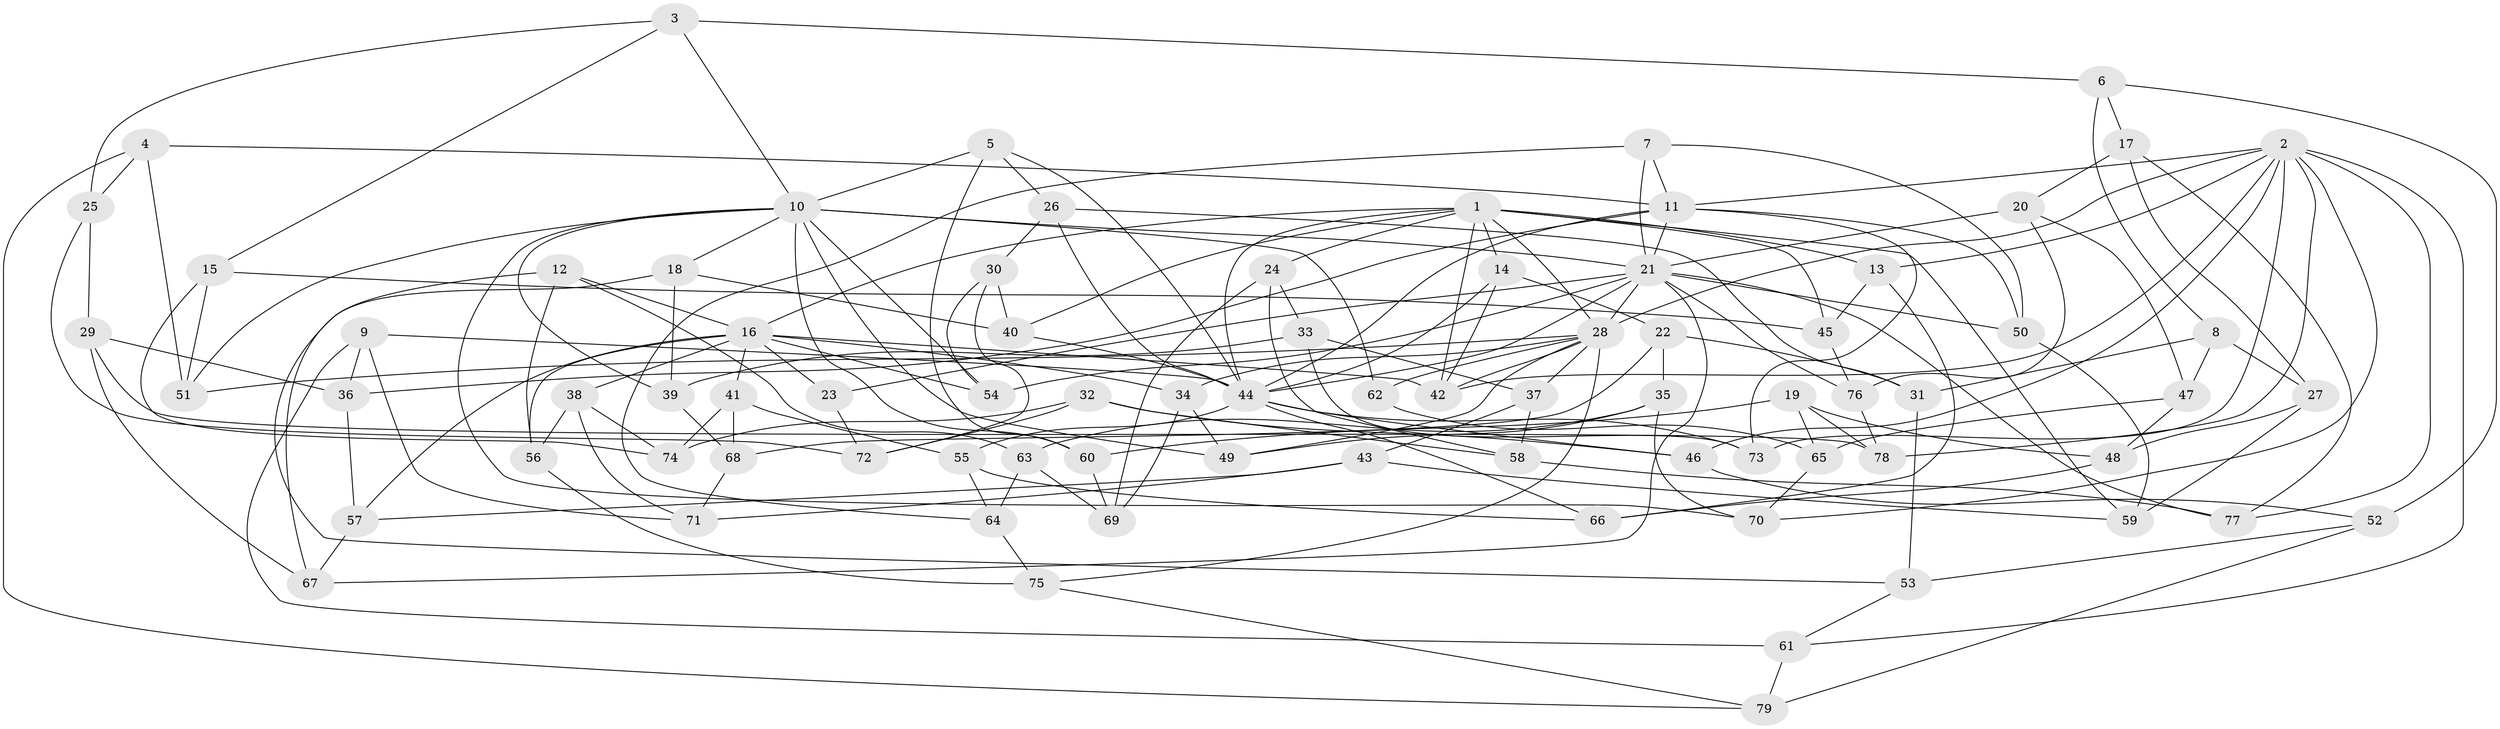 // original degree distribution, {4: 1.0}
// Generated by graph-tools (version 1.1) at 2025/53/03/04/25 22:53:57]
// undirected, 79 vertices, 183 edges
graph export_dot {
  node [color=gray90,style=filled];
  1;
  2;
  3;
  4;
  5;
  6;
  7;
  8;
  9;
  10;
  11;
  12;
  13;
  14;
  15;
  16;
  17;
  18;
  19;
  20;
  21;
  22;
  23;
  24;
  25;
  26;
  27;
  28;
  29;
  30;
  31;
  32;
  33;
  34;
  35;
  36;
  37;
  38;
  39;
  40;
  41;
  42;
  43;
  44;
  45;
  46;
  47;
  48;
  49;
  50;
  51;
  52;
  53;
  54;
  55;
  56;
  57;
  58;
  59;
  60;
  61;
  62;
  63;
  64;
  65;
  66;
  67;
  68;
  69;
  70;
  71;
  72;
  73;
  74;
  75;
  76;
  77;
  78;
  79;
  1 -- 13 [weight=1.0];
  1 -- 14 [weight=1.0];
  1 -- 16 [weight=1.0];
  1 -- 24 [weight=1.0];
  1 -- 28 [weight=1.0];
  1 -- 40 [weight=1.0];
  1 -- 42 [weight=1.0];
  1 -- 44 [weight=1.0];
  1 -- 45 [weight=1.0];
  1 -- 59 [weight=1.0];
  2 -- 11 [weight=1.0];
  2 -- 13 [weight=1.0];
  2 -- 28 [weight=1.0];
  2 -- 42 [weight=1.0];
  2 -- 46 [weight=1.0];
  2 -- 61 [weight=1.0];
  2 -- 70 [weight=1.0];
  2 -- 73 [weight=1.0];
  2 -- 77 [weight=1.0];
  2 -- 78 [weight=1.0];
  3 -- 6 [weight=1.0];
  3 -- 10 [weight=1.0];
  3 -- 15 [weight=1.0];
  3 -- 25 [weight=1.0];
  4 -- 11 [weight=1.0];
  4 -- 25 [weight=1.0];
  4 -- 51 [weight=1.0];
  4 -- 79 [weight=1.0];
  5 -- 10 [weight=1.0];
  5 -- 26 [weight=1.0];
  5 -- 44 [weight=1.0];
  5 -- 60 [weight=1.0];
  6 -- 8 [weight=1.0];
  6 -- 17 [weight=1.0];
  6 -- 52 [weight=1.0];
  7 -- 11 [weight=1.0];
  7 -- 21 [weight=1.0];
  7 -- 50 [weight=1.0];
  7 -- 64 [weight=1.0];
  8 -- 27 [weight=1.0];
  8 -- 31 [weight=1.0];
  8 -- 47 [weight=1.0];
  9 -- 36 [weight=1.0];
  9 -- 44 [weight=1.0];
  9 -- 61 [weight=1.0];
  9 -- 71 [weight=1.0];
  10 -- 18 [weight=1.0];
  10 -- 21 [weight=1.0];
  10 -- 39 [weight=1.0];
  10 -- 49 [weight=1.0];
  10 -- 51 [weight=1.0];
  10 -- 54 [weight=1.0];
  10 -- 60 [weight=1.0];
  10 -- 62 [weight=2.0];
  10 -- 70 [weight=1.0];
  11 -- 21 [weight=1.0];
  11 -- 36 [weight=1.0];
  11 -- 44 [weight=1.0];
  11 -- 50 [weight=1.0];
  11 -- 73 [weight=1.0];
  12 -- 16 [weight=1.0];
  12 -- 53 [weight=1.0];
  12 -- 56 [weight=1.0];
  12 -- 63 [weight=1.0];
  13 -- 45 [weight=1.0];
  13 -- 66 [weight=1.0];
  14 -- 22 [weight=1.0];
  14 -- 42 [weight=1.0];
  14 -- 44 [weight=1.0];
  15 -- 45 [weight=1.0];
  15 -- 51 [weight=1.0];
  15 -- 74 [weight=1.0];
  16 -- 23 [weight=2.0];
  16 -- 34 [weight=1.0];
  16 -- 38 [weight=1.0];
  16 -- 41 [weight=1.0];
  16 -- 42 [weight=2.0];
  16 -- 54 [weight=1.0];
  16 -- 56 [weight=1.0];
  16 -- 57 [weight=1.0];
  17 -- 20 [weight=1.0];
  17 -- 27 [weight=1.0];
  17 -- 77 [weight=1.0];
  18 -- 39 [weight=1.0];
  18 -- 40 [weight=1.0];
  18 -- 67 [weight=1.0];
  19 -- 48 [weight=1.0];
  19 -- 60 [weight=1.0];
  19 -- 65 [weight=1.0];
  19 -- 78 [weight=1.0];
  20 -- 21 [weight=1.0];
  20 -- 47 [weight=1.0];
  20 -- 76 [weight=1.0];
  21 -- 23 [weight=1.0];
  21 -- 28 [weight=1.0];
  21 -- 44 [weight=1.0];
  21 -- 50 [weight=1.0];
  21 -- 54 [weight=1.0];
  21 -- 67 [weight=1.0];
  21 -- 76 [weight=1.0];
  21 -- 77 [weight=1.0];
  22 -- 31 [weight=1.0];
  22 -- 35 [weight=1.0];
  22 -- 68 [weight=1.0];
  23 -- 72 [weight=1.0];
  24 -- 33 [weight=1.0];
  24 -- 58 [weight=1.0];
  24 -- 69 [weight=1.0];
  25 -- 29 [weight=1.0];
  25 -- 72 [weight=1.0];
  26 -- 30 [weight=1.0];
  26 -- 31 [weight=1.0];
  26 -- 44 [weight=1.0];
  27 -- 48 [weight=1.0];
  27 -- 59 [weight=1.0];
  28 -- 34 [weight=1.0];
  28 -- 37 [weight=1.0];
  28 -- 42 [weight=1.0];
  28 -- 49 [weight=1.0];
  28 -- 51 [weight=1.0];
  28 -- 62 [weight=1.0];
  28 -- 75 [weight=1.0];
  29 -- 36 [weight=1.0];
  29 -- 67 [weight=1.0];
  29 -- 78 [weight=1.0];
  30 -- 40 [weight=1.0];
  30 -- 54 [weight=1.0];
  30 -- 72 [weight=1.0];
  31 -- 53 [weight=1.0];
  32 -- 46 [weight=1.0];
  32 -- 58 [weight=1.0];
  32 -- 72 [weight=1.0];
  32 -- 74 [weight=1.0];
  33 -- 37 [weight=1.0];
  33 -- 39 [weight=1.0];
  33 -- 73 [weight=1.0];
  34 -- 49 [weight=1.0];
  34 -- 69 [weight=1.0];
  35 -- 49 [weight=1.0];
  35 -- 63 [weight=1.0];
  35 -- 70 [weight=1.0];
  36 -- 57 [weight=1.0];
  37 -- 43 [weight=1.0];
  37 -- 58 [weight=1.0];
  38 -- 56 [weight=1.0];
  38 -- 71 [weight=1.0];
  38 -- 74 [weight=1.0];
  39 -- 68 [weight=1.0];
  40 -- 44 [weight=1.0];
  41 -- 55 [weight=1.0];
  41 -- 68 [weight=1.0];
  41 -- 74 [weight=1.0];
  43 -- 57 [weight=1.0];
  43 -- 59 [weight=1.0];
  43 -- 71 [weight=1.0];
  44 -- 46 [weight=1.0];
  44 -- 55 [weight=1.0];
  44 -- 66 [weight=1.0];
  44 -- 73 [weight=1.0];
  45 -- 76 [weight=1.0];
  46 -- 52 [weight=1.0];
  47 -- 48 [weight=1.0];
  47 -- 65 [weight=1.0];
  48 -- 66 [weight=1.0];
  50 -- 59 [weight=1.0];
  52 -- 53 [weight=1.0];
  52 -- 79 [weight=1.0];
  53 -- 61 [weight=1.0];
  55 -- 64 [weight=1.0];
  55 -- 66 [weight=1.0];
  56 -- 75 [weight=1.0];
  57 -- 67 [weight=1.0];
  58 -- 77 [weight=1.0];
  60 -- 69 [weight=1.0];
  61 -- 79 [weight=1.0];
  62 -- 65 [weight=1.0];
  63 -- 64 [weight=1.0];
  63 -- 69 [weight=1.0];
  64 -- 75 [weight=1.0];
  65 -- 70 [weight=1.0];
  68 -- 71 [weight=1.0];
  75 -- 79 [weight=1.0];
  76 -- 78 [weight=1.0];
}
